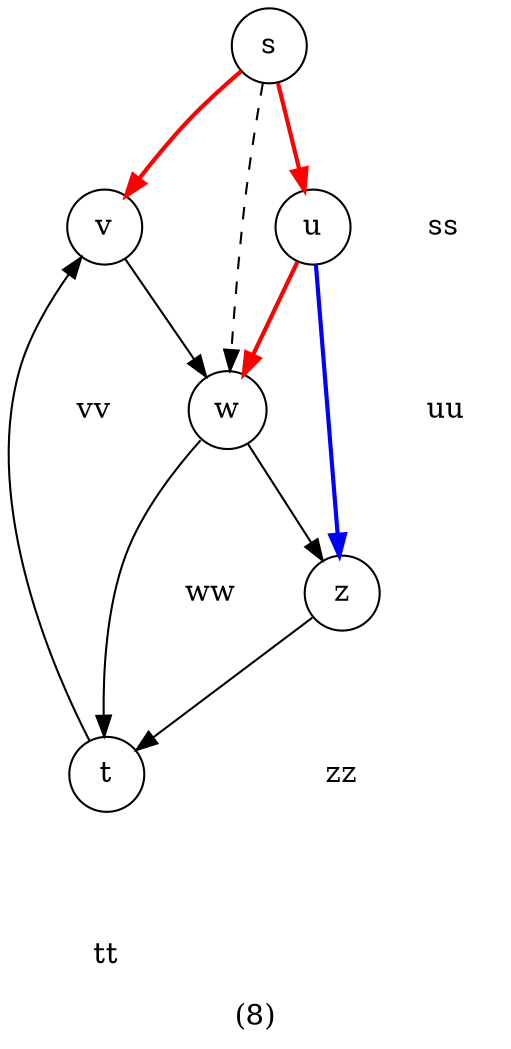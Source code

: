 digraph G {
  graph [label="(8)", lblstyle="below=-1cm"];
  node [style="fill=blue!20", shape=circle, texmode="math"];
  edge [label=" ", lblstyle=auto, topath="bend left"];

  s -> v [texlbl="$7$", color=red, style=bold, topath="bend right"];
  s -> w [texlbl="$4$", color=black, style=dashed];
  s -> u [texlbl="$2$", color=red, style=bold];
  v -> w [texlbl="$1$"];
  u -> w [texlbl="$1$", color=red, style=bold];
  u -> z [texlbl="$3$", color=blue, style=bold];
  w -> t [texlbl="$4$"];
  w -> z [texlbl="$1$", topath="bend right"];
  z -> t [texlbl="$2$"];
  t -> v [texlbl="$0$"];

  node [style="", shape=none];
  edge [style=invis, len=0.2, topath=""];
  s -> ss;
  u -> uu;
  v -> vv;
  t -> tt;
  z -> zz;
  w -> ww;
  ss [texlbl="\color{blue}$0$"]
  uu [texlbl="\color{blue}$2$"]
  vv [texlbl="\color{blue}$7$"]
  tt [texlbl="\color{blue}$43$"]
  zz [texlbl="\color{blue}$43$"]
  ww [texlbl="\color{blue}$3$"]

  s [style="fill=green!20"]
  u [style="fill=red!20"]
}
